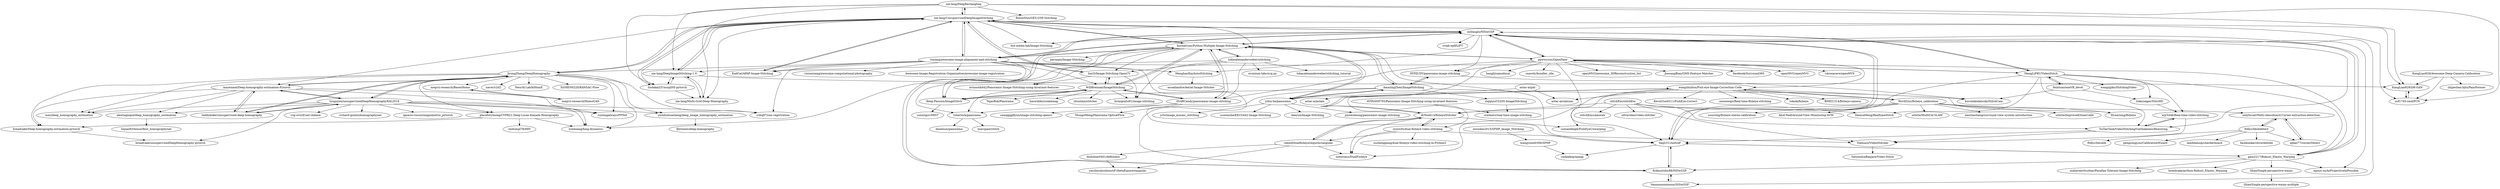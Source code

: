 digraph G {
"nie-lang/DeepRectangling" -> "nie-lang/UnsupervisedDeepImageStitching"
"nie-lang/DeepRectangling" -> "nie-lang/DeepImageStitching-1.0"
"nie-lang/DeepRectangling" -> "nie-lang/Multi-Grid-Deep-Homography"
"nie-lang/DeepRectangling" -> "KangLiao929/DR-GAN"
"nie-lang/DeepRectangling" -> "flowerDuo/GES-GSP-Stitching"
"nie-lang/DeepRectangling" -> "uof1745-cmd/PCN"
"nie-lang/DeepRectangling" -> "liudakai2/UnsupDIS-pytorch"
"lukasalexanderweber/stitching" -> "lukasalexanderweber/stitching_tutorial"
"lukasalexanderweber/stitching" -> "kushalvyas/Python-Multiple-Image-Stitching"
"lukasalexanderweber/stitching" -> "linrl3/Image-Stitching-OpenCV"
"lukasalexanderweber/stitching" -> "nie-lang/UnsupervisedDeepImageStitching"
"lukasalexanderweber/stitching" -> "SSARCandy/panoramas-image-stitching"
"lukasalexanderweber/stitching" -> "orsinium-labs/svg.py"
"lukasalexanderweber/stitching" -> "brianpinto91/image-stitching"
"lukasalexanderweber/stitching" -> "EadCat/APAP-Image-Stitching"
"felixtsao/oneVR_devel" -> "lukeyeager/StitcHD"
"felixtsao/oneVR_devel" -> "kuronekodaisuki/StitchCam"
"felixtsao/oneVR_devel" -> "MengLiPKU/VideoStitch"
"SSARCandy/panoramas-image-stitching" -> "WillBrennan/ImageStitching"
"SSARCandy/panoramas-image-stitching" -> "kushalvyas/Python-Multiple-Image-Stitching"
"SSARCandy/panoramas-image-stitching" -> "tsherlock/panorama"
"SSARCandy/panoramas-image-stitching" -> "MungoMeng/Panorama-OpticalFlow"
"SSARCandy/panoramas-image-stitching" -> "samggggflynn/image-stitching-opencv"
"nie-lang/UnsupervisedDeepImageStitching" -> "nie-lang/DeepImageStitching-1.0"
"nie-lang/UnsupervisedDeepImageStitching" -> "liudakai2/UnsupDIS-pytorch"
"nie-lang/UnsupervisedDeepImageStitching" -> "nie-lang/DeepRectangling"
"nie-lang/UnsupervisedDeepImageStitching" -> "nie-lang/Multi-Grid-Deep-Homography"
"nie-lang/UnsupervisedDeepImageStitching" -> "EadCat/APAP-Image-Stitching"
"nie-lang/UnsupervisedDeepImageStitching" -> "JirongZhang/DeepHomography"
"nie-lang/UnsupervisedDeepImageStitching" -> "KangLiao929/DR-GAN"
"nie-lang/UnsupervisedDeepImageStitching" -> "uof1745-cmd/PCN"
"nie-lang/UnsupervisedDeepImageStitching" -> "tzxiang/awesome-image-alignment-and-stitching"
"nie-lang/UnsupervisedDeepImageStitching" -> "dut-media-lab/Image-Stitching"
"nie-lang/UnsupervisedDeepImageStitching" -> "linrl3/Image-Stitching-OpenCV"
"nie-lang/UnsupervisedDeepImageStitching" -> "mazenmel/Deep-homography-estimation-Pytorch"
"nie-lang/UnsupervisedDeepImageStitching" -> "nothinglo/NISwGSP"
"nie-lang/UnsupervisedDeepImageStitching" -> "kushalvyas/Python-Multiple-Image-Stitching"
"AmazingZhen/ImageStitching" -> "ziqiguo/CS205-ImageStitching"
"AmazingZhen/ImageStitching" -> "HYPJUDY/panorama-image-stitching"
"AmazingZhen/ImageStitching" -> "yihui-he/panorama"
"AmazingZhen/ImageStitching" -> "Keep-Passion/ImageStitch"
"AmazingZhen/ImageStitching" -> "firdauslubis88/NISwGSP"
"AmazingZhen/ImageStitching" -> "kuronekodaisuki/StitchCam"
"AmazingZhen/ImageStitching" -> "kushalvyas/Python-Multiple-Image-Stitching"
"WillBrennan/ImageStitching" -> "kushalvyas/Python-Multiple-Image-Stitching"
"WillBrennan/ImageStitching" -> "SSARCandy/panoramas-image-stitching"
"WillBrennan/ImageStitching" -> "Keep-Passion/ImageStitch"
"WillBrennan/ImageStitching" -> "tsherlock/panorama"
"WillBrennan/ImageStitching" -> "linrl3/Image-Stitching-OpenCV"
"WillBrennan/ImageStitching" -> "cbuntain/stitcher"
"WillBrennan/ImageStitching" -> "TejasBob/Panorama"
"WillBrennan/ImageStitching" -> "brianpinto91/image-stitching"
"WillBrennan/ImageStitching" -> "hmoraldo/createmap"
"tsherlock/panorama" -> "marcpare/stitch"
"tsherlock/panorama" -> "danelson/panorama"
"linrl3/Image-Stitching-OpenCV" -> "avinashk442/Panoramic-Image-Stitching-using-invariant-features"
"linrl3/Image-Stitching-OpenCV" -> "nie-lang/UnsupervisedDeepImageStitching"
"linrl3/Image-Stitching-OpenCV" -> "WillBrennan/ImageStitching"
"linrl3/Image-Stitching-OpenCV" -> "brianpinto91/image-stitching"
"AVINASH793/Panoramic-Image-Stitching-using-invariant-features" -> "creimers/real-time-image-stitching"
"tynguyen/unsupervisedDeepHomographyRAL2018" -> "JirongZhang/DeepHomography"
"tynguyen/unsupervisedDeepHomographyRAL2018" -> "teddykoker/unsupervised-deep-homography"
"tynguyen/unsupervisedDeepHomographyRAL2018" -> "mazenmel/Deep-homography-estimation-Pytorch"
"tynguyen/unsupervisedDeepHomographyRAL2018" -> "alexhagiopol/deep_homography_estimation"
"tynguyen/unsupervisedDeepHomographyRAL2018" -> "ruizengalways/PFNet"
"tynguyen/unsupervisedDeepHomographyRAL2018" -> "yzhq97/cnn-registration" ["e"=1]
"tynguyen/unsupervisedDeepHomographyRAL2018" -> "yishiliuhuasheng/deep_image_homography_estimation"
"tynguyen/unsupervisedDeepHomographyRAL2018" -> "lcmhoang/hmg-dynamics"
"tynguyen/unsupervisedDeepHomographyRAL2018" -> "mez/deep_homography_estimation"
"tynguyen/unsupervisedDeepHomographyRAL2018" -> "breadcake/unsupervisedDeepHomography-pytorch"
"tynguyen/unsupervisedDeepHomographyRAL2018" -> "placeforyiming/CVPR21-Deep-Lucas-Kanade-Homography"
"tynguyen/unsupervisedDeepHomographyRAL2018" -> "vcg-uvic/lf-net-release" ["e"=1]
"tynguyen/unsupervisedDeepHomographyRAL2018" -> "richard-guinto/homographynet"
"tynguyen/unsupervisedDeepHomographyRAL2018" -> "ignacio-rocco/cnngeometric_pytorch" ["e"=1]
"MengLiPKU/VideoStitch" -> "YaqiLYU/AANAP"
"MengLiPKU/VideoStitch" -> "SuTanTank/VideoStitchingViaShakinessRemoving"
"MengLiPKU/VideoStitch" -> "nothinglo/NISwGSP"
"MengLiPKU/VideoStitch" -> "wjy5446/Real-time-video-stitching"
"MengLiPKU/VideoStitch" -> "felixtsao/oneVR_devel"
"MengLiPKU/VideoStitch" -> "wangzjpku/StitchingVideo"
"MengLiPKU/VideoStitch" -> "ppwwyyxx/OpenPano"
"MengLiPKU/VideoStitch" -> "gain2217/Robust_Elastic_Warping"
"MengLiPKU/VideoStitch" -> "lukeyeager/StitcHD"
"MengLiPKU/VideoStitch" -> "DanicaMeng/RealtimeStitch"
"tzxiang/awesome-image-alignment-and-stitching" -> "nie-lang/UnsupervisedDeepImageStitching"
"tzxiang/awesome-image-alignment-and-stitching" -> "EadCat/APAP-Image-Stitching"
"tzxiang/awesome-image-alignment-and-stitching" -> "visionxiang/awesome-computational-photography"
"tzxiang/awesome-image-alignment-and-stitching" -> "nothinglo/NISwGSP"
"tzxiang/awesome-image-alignment-and-stitching" -> "JirongZhang/DeepHomography"
"tzxiang/awesome-image-alignment-and-stitching" -> "kushalvyas/Python-Multiple-Image-Stitching"
"tzxiang/awesome-image-alignment-and-stitching" -> "YaqiLYU/AANAP"
"tzxiang/awesome-image-alignment-and-stitching" -> "Awesome-Image-Registration-Organization/awesome-image-registration" ["e"=1]
"tzxiang/awesome-image-alignment-and-stitching" -> "yzhq97/cnn-registration" ["e"=1]
"tzxiang/awesome-image-alignment-and-stitching" -> "lcmhoang/hmg-dynamics"
"tzxiang/awesome-image-alignment-and-stitching" -> "gain2217/Robust_Elastic_Warping"
"tzxiang/awesome-image-alignment-and-stitching" -> "Keep-Passion/ImageStitch"
"tzxiang/awesome-image-alignment-and-stitching" -> "MenghanXia/AutoStitching"
"tzxiang/awesome-image-alignment-and-stitching" -> "nie-lang/DeepImageStitching-1.0"
"tzxiang/awesome-image-alignment-and-stitching" -> "WillBrennan/ImageStitching"
"JirongZhang/DeepHomography" -> "tynguyen/unsupervisedDeepHomographyRAL2018"
"JirongZhang/DeepHomography" -> "teddykoker/unsupervised-deep-homography"
"JirongZhang/DeepHomography" -> "mazenmel/Deep-homography-estimation-Pytorch"
"JirongZhang/DeepHomography" -> "nie-lang/UnsupervisedDeepImageStitching"
"JirongZhang/DeepHomography" -> "lcmhoang/hmg-dynamics"
"JirongZhang/DeepHomography" -> "placeforyiming/CVPR21-Deep-Lucas-Kanade-Homography"
"JirongZhang/DeepHomography" -> "ruizengalways/PFNet"
"JirongZhang/DeepHomography" -> "NeurAI-Lab/biHomE"
"JirongZhang/DeepHomography" -> "megvii-research/BasesHomo"
"JirongZhang/DeepHomography" -> "mez/deep_homography_estimation"
"JirongZhang/DeepHomography" -> "XiSHEN0220/RANSAC-Flow" ["e"=1]
"JirongZhang/DeepHomography" -> "breadcake/Deep-homography-estimation-pytorch"
"JirongZhang/DeepHomography" -> "naver/r2d2" ["e"=1]
"JirongZhang/DeepHomography" -> "yishiliuhuasheng/deep_image_homography_estimation"
"JirongZhang/DeepHomography" -> "yzhq97/cnn-registration" ["e"=1]
"mazenmel/Deep-homography-estimation-Pytorch" -> "breadcake/Deep-homography-estimation-pytorch"
"mazenmel/Deep-homography-estimation-Pytorch" -> "tynguyen/unsupervisedDeepHomographyRAL2018"
"mazenmel/Deep-homography-estimation-Pytorch" -> "teddykoker/unsupervised-deep-homography"
"mazenmel/Deep-homography-estimation-Pytorch" -> "JirongZhang/DeepHomography"
"mazenmel/Deep-homography-estimation-Pytorch" -> "ruizengalways/PFNet"
"mazenmel/Deep-homography-estimation-Pytorch" -> "mez/deep_homography_estimation"
"mazenmel/Deep-homography-estimation-Pytorch" -> "alexhagiopol/deep_homography_estimation"
"mazenmel/Deep-homography-estimation-Pytorch" -> "lcmhoang/hmg-dynamics"
"HYPJUDY/panorama-image-stitching" -> "AmazingZhen/ImageStitching"
"HYPJUDY/panorama-image-stitching" -> "kuronekodaisuki/StitchCam"
"ppwwyyxx/OpenPano" -> "kushalvyas/Python-Multiple-Image-Stitching"
"ppwwyyxx/OpenPano" -> "nothinglo/NISwGSP"
"ppwwyyxx/OpenPano" -> "MengLiPKU/VideoStitch"
"ppwwyyxx/OpenPano" -> "HYPJUDY/panorama-image-stitching"
"ppwwyyxx/OpenPano" -> "JiawangBian/GMS-Feature-Matcher" ["e"=1]
"ppwwyyxx/OpenPano" -> "SSARCandy/panoramas-image-stitching"
"ppwwyyxx/OpenPano" -> "facebook/Surround360" ["e"=1]
"ppwwyyxx/OpenPano" -> "openMVG/openMVG" ["e"=1]
"ppwwyyxx/OpenPano" -> "cdcseacave/openMVS" ["e"=1]
"ppwwyyxx/OpenPano" -> "hengli/camodocal" ["e"=1]
"ppwwyyxx/OpenPano" -> "snavely/bundler_sfm" ["e"=1]
"ppwwyyxx/OpenPano" -> "wangzhizhou/Fish-eye-Image-Correction-Code"
"ppwwyyxx/OpenPano" -> "yihui-he/panorama"
"ppwwyyxx/OpenPano" -> "openMVG/awesome_3DReconstruction_list" ["e"=1]
"ppwwyyxx/OpenPano" -> "YaqiLYU/AANAP"
"placeforyiming/CVPR21-Deep-Lucas-Kanade-Homography" -> "lcmhoang/hmg-dynamics"
"placeforyiming/CVPR21-Deep-Lucas-Kanade-Homography" -> "imdumpl78/IHN"
"placeforyiming/CVPR21-Deep-Lucas-Kanade-Homography" -> "breadcake/Deep-homography-estimation-pytorch"
"nie-lang/DeepImageStitching-1.0" -> "nie-lang/UnsupervisedDeepImageStitching"
"nie-lang/DeepImageStitching-1.0" -> "nie-lang/Multi-Grid-Deep-Homography"
"nie-lang/DeepImageStitching-1.0" -> "liudakai2/UnsupDIS-pytorch"
"nie-lang/DeepImageStitching-1.0" -> "KangLiao929/DR-GAN"
"KangLiao929/Awesome-Deep-Camera-Calibration" -> "KangLiao929/DR-GAN"
"KangLiao929/Awesome-Deep-Camera-Calibration" -> "uof1745-cmd/PCN"
"KangLiao929/Awesome-Deep-Camera-Calibration" -> "zhijieshen-bjtu/PanoFormer" ["e"=1]
"KangLiao929/DR-GAN" -> "uof1745-cmd/PCN"
"uof1745-cmd/PCN" -> "KangLiao929/DR-GAN"
"WordZzzz/fisheye_calibration" -> "wangzhizhou/Fish-eye-Image-Correction-Code"
"WordZzzz/fisheye_calibration" -> "HLearning/fisheye" ["e"=1]
"WordZzzz/fisheye_calibration" -> "sourishg/fisheye-stereo-calibration" ["e"=1]
"WordZzzz/fisheye_calibration" -> "drNoob13/fisheyeStitcher"
"WordZzzz/fisheye_calibration" -> "Ahid-Naif/Around-View-Monitoring-AVM" ["e"=1]
"WordZzzz/fisheye_calibration" -> "urbste/MultiCol-SLAM" ["e"=1]
"WordZzzz/fisheye_calibration" -> "onlyliucat/Multi-chessboard-Corner-extraction-detection-"
"WordZzzz/fisheye_calibration" -> "neozhaoliang/surround-view-system-introduction" ["e"=1]
"WordZzzz/fisheye_calibration" -> "urbste/ImprovedOcamCalib" ["e"=1]
"SuTanTank/VideoStitchingViaShakinessRemoving" -> "Toemazz/VideoStitcher"
"SuTanTank/VideoStitchingViaShakinessRemoving" -> "wjy5446/Real-time-video-stitching"
"SuTanTank/VideoStitchingViaShakinessRemoving" -> "YaqiLYU/AANAP"
"YaqiLYU/AANAP" -> "gain2217/Robust_Elastic_Warping"
"YaqiLYU/AANAP" -> "nothinglo/NISwGSP"
"YaqiLYU/AANAP" -> "firdauslubis88/NISwGSP"
"YaqiLYU/AANAP" -> "cookiekop/aanap"
"alexhagiopol/deep_homography_estimation" -> "linjian93/tensorflow_homographynet"
"gain2217/Robust_Elastic_Warping" -> "YaqiLYU/AANAP"
"gain2217/Robust_Elastic_Warping" -> "nothinglo/NISwGSP"
"gain2217/Robust_Elastic_Warping" -> "mahaveer0suthar/Parallax-Tolerant-Image-Stitching"
"gain2217/Robust_Elastic_Warping" -> "firdauslubis88/NISwGSP"
"gain2217/Robust_Elastic_Warping" -> "tlliao/Single-perspective-warps"
"gain2217/Robust_Elastic_Warping" -> "egoist-sx/AsProjectiveAsPossible"
"gain2217/Robust_Elastic_Warping" -> "breadcake/python-Robust_Elastic_Warping"
"nothinglo/NISwGSP" -> "gain2217/Robust_Elastic_Warping"
"nothinglo/NISwGSP" -> "YaqiLYU/AANAP"
"nothinglo/NISwGSP" -> "firdauslubis88/NISwGSP"
"nothinglo/NISwGSP" -> "Yannnnnnnnnnnn/NISwGSP"
"nothinglo/NISwGSP" -> "MengLiPKU/VideoStitch"
"nothinglo/NISwGSP" -> "nie-lang/UnsupervisedDeepImageStitching"
"nothinglo/NISwGSP" -> "ppwwyyxx/OpenPano"
"nothinglo/NISwGSP" -> "dut-media-lab/Image-Stitching"
"nothinglo/NISwGSP" -> "egoist-sx/AsProjectiveAsPossible"
"nothinglo/NISwGSP" -> "SuTanTank/VideoStitchingViaShakinessRemoving"
"nothinglo/NISwGSP" -> "cvlab-epfl/LIFT" ["e"=1]
"nothinglo/NISwGSP" -> "tzxiang/awesome-image-alignment-and-stitching"
"nothinglo/NISwGSP" -> "HYPJUDY/panorama-image-stitching"
"nothinglo/NISwGSP" -> "kushalvyas/Python-Multiple-Image-Stitching"
"nothinglo/NISwGSP" -> "MenghanXia/AutoStitching"
"stitchEm/stitchEm" -> "stitchEm/camorah"
"stitchEm/stitchEm" -> "ultravideo/video-stitcher"
"stitchEm/stitchEm" -> "drNoob13/fisheyeStitcher"
"stitchEm/stitchEm" -> "Toemazz/VideoStitcher"
"stitchEm/stitchEm" -> "SuTanTank/VideoStitchingViaShakinessRemoving"
"stitchEm/stitchEm" -> "DanicaMeng/RealtimeStitch"
"wjy5446/Real-time-video-stitching" -> "SuTanTank/VideoStitchingViaShakinessRemoving"
"wjy5446/Real-time-video-stitching" -> "Toemazz/VideoStitcher"
"yishiliuhuasheng/deep_image_homography_estimation" -> "fjbriones/deep-homography"
"ziqiguo/CS205-ImageStitching" -> "creimers/real-time-image-stitching"
"kushalvyas/Python-Multiple-Image-Stitching" -> "WillBrennan/ImageStitching"
"kushalvyas/Python-Multiple-Image-Stitching" -> "SSARCandy/panoramas-image-stitching"
"kushalvyas/Python-Multiple-Image-Stitching" -> "Keep-Passion/ImageStitch"
"kushalvyas/Python-Multiple-Image-Stitching" -> "ppwwyyxx/OpenPano"
"kushalvyas/Python-Multiple-Image-Stitching" -> "tsherlock/panorama"
"kushalvyas/Python-Multiple-Image-Stitching" -> "nie-lang/UnsupervisedDeepImageStitching"
"kushalvyas/Python-Multiple-Image-Stitching" -> "yihui-he/panorama"
"kushalvyas/Python-Multiple-Image-Stitching" -> "linrl3/Image-Stitching-OpenCV"
"kushalvyas/Python-Multiple-Image-Stitching" -> "AmazingZhen/ImageStitching"
"kushalvyas/Python-Multiple-Image-Stitching" -> "tzxiang/awesome-image-alignment-and-stitching"
"kushalvyas/Python-Multiple-Image-Stitching" -> "nothinglo/NISwGSP"
"kushalvyas/Python-Multiple-Image-Stitching" -> "lukasalexanderweber/stitching"
"kushalvyas/Python-Multiple-Image-Stitching" -> "avinashk442/Panoramic-Image-Stitching-using-invariant-features"
"kushalvyas/Python-Multiple-Image-Stitching" -> "YaqiLYU/AANAP"
"kushalvyas/Python-Multiple-Image-Stitching" -> "pavanpn/Image-Stitching"
"Yannnnnnnnnnnn/NISwGSP" -> "firdauslubis88/NISwGSP"
"firdauslubis88/NISwGSP" -> "nothinglo/NISwGSP"
"firdauslubis88/NISwGSP" -> "YaqiLYU/AANAP"
"firdauslubis88/NISwGSP" -> "Yannnnnnnnnnnn/NISwGSP"
"Keep-Passion/ImageStitch" -> "usnistgov/MIST"
"Keep-Passion/ImageStitch" -> "WillBrennan/ImageStitching"
"raboof/dualfisheye2equirectangular" -> "ooterness/DualFisheye"
"raboof/dualfisheye2equirectangular" -> "dinhnhat0401/defisheye"
"raboof/dualfisheye2equirectangular" -> "drNoob13/fisheyeStitcher"
"raboof/dualfisheye2equirectangular" -> "yasuhirohoshino/oF-thetaEquirectangular"
"cynricfu/dual-fisheye-video-stitching" -> "drNoob13/fisheyeStitcher"
"cynricfu/dual-fisheye-video-stitching" -> "ooterness/DualFisheye"
"cynricfu/dual-fisheye-video-stitching" -> "Toemazz/VideoStitcher"
"cynricfu/dual-fisheye-video-stitching" -> "suzhengpeng/dual-fisheye-video-stitching-in-Python3"
"cynricfu/dual-fisheye-video-stitching" -> "raboof/dualfisheye2equirectangular"
"EadCat/APAP-Image-Stitching" -> "nie-lang/UnsupervisedDeepImageStitching"
"drNoob13/fisheyeStitcher" -> "cynricfu/dual-fisheye-video-stitching"
"drNoob13/fisheyeStitcher" -> "ooterness/DualFisheye"
"drNoob13/fisheyeStitcher" -> "raboof/dualfisheye2equirectangular"
"drNoob13/fisheyeStitcher" -> "wangzhizhou/Fish-eye-Image-Correction-Code"
"drNoob13/fisheyeStitcher" -> "sumandeepb/FishEyeUnwarping"
"ftdlyc/libcbdetect" -> "ftdlyc/libcalib"
"ftdlyc/libcbdetect" -> "onlyliucat/Multi-chessboard-Corner-extraction-detection-"
"ftdlyc/libcbdetect" -> "pengsongyou/CalibrationWizard" ["e"=1]
"ftdlyc/libcbdetect" -> "qibao77/cornerDetect"
"ftdlyc/libcbdetect" -> "lambdaloop/checkerboard"
"ftdlyc/libcbdetect" -> "facebookarchive/deltille"
"wangzhizhou/Fish-eye-Image-Correction-Code" -> "WordZzzz/fisheye_calibration"
"wangzhizhou/Fish-eye-Image-Correction-Code" -> "ooterness/DualFisheye"
"wangzhizhou/Fish-eye-Image-Correction-Code" -> "drNoob13/fisheyeStitcher"
"wangzhizhou/Fish-eye-Image-Correction-Code" -> "KevinGuo0211/FishEye-Correct"
"wangzhizhou/Fish-eye-Image-Correction-Code" -> "sumandeepb/FishEyeUnwarping"
"wangzhizhou/Fish-eye-Image-Correction-Code" -> "cynricfu/dual-fisheye-video-stitching"
"wangzhizhou/Fish-eye-Image-Correction-Code" -> "HLearning/fisheye" ["e"=1]
"wangzhizhou/Fish-eye-Image-Correction-Code" -> "astar-ai/calicam"
"wangzhizhou/Fish-eye-Image-Correction-Code" -> "ooooooops/Real-time-fisheye-stitching"
"wangzhizhou/Fish-eye-Image-Correction-Code" -> "tokoik/fisheye"
"wangzhizhou/Fish-eye-Image-Correction-Code" -> "BMEI1314/fisheye-camera"
"yihui-he/panorama" -> "daeyun/Image-Stitching"
"yihui-he/panorama" -> "joyeecheung/panoramic-image-stitching"
"yihui-he/panorama" -> "AmazingZhen/ImageStitching"
"yihui-he/panorama" -> "yrlu/image_mosaic_stitching"
"yihui-he/panorama" -> "kushalvyas/Python-Multiple-Image-Stitching"
"yihui-he/panorama" -> "xuwenzhe/EECS442-Image-Stitching"
"onlyliucat/Multi-chessboard-Corner-extraction-detection-" -> "qibao77/cornerDetect"
"onlyliucat/Multi-chessboard-Corner-extraction-detection-" -> "ftdlyc/libcbdetect"
"nie-lang/Multi-Grid-Deep-Homography" -> "nie-lang/DeepImageStitching-1.0"
"astar-ai/pdi" -> "astar-ai/aslam"
"astar-ai/pdi" -> "astar-ai/calicam"
"qibao77/cornerDetect" -> "onlyliucat/Multi-chessboard-Corner-extraction-detection-"
"breadcake/Deep-homography-estimation-pytorch" -> "breadcake/unsupervisedDeepHomography-pytorch"
"teddykoker/unsupervised-deep-homography" -> "JirongZhang/DeepHomography"
"teddykoker/unsupervised-deep-homography" -> "tynguyen/unsupervisedDeepHomographyRAL2018"
"teddykoker/unsupervised-deep-homography" -> "mazenmel/Deep-homography-estimation-Pytorch"
"Toemazz/VideoStitcher" -> "SatyendraBanjare/Video-Stitch"
"dinhnhat0401/defisheye" -> "yasuhirohoshino/oF-thetaEquirectangular"
"lukeyeager/StitcHD" -> "wjy5446/Real-time-video-stitching"
"megvii-research/BasesHomo" -> "megvii-research/HomoGAN"
"missdan2015/SPHP_Image_Stitching" -> "wangyiwei0306/SPHP"
"MenghanXia/AutoStitching" -> "assadiandre/Aerial-Image-Stitcher"
"liudakai2/UnsupDIS-pytorch" -> "nie-lang/DeepImageStitching-1.0"
"liudakai2/UnsupDIS-pytorch" -> "nie-lang/UnsupervisedDeepImageStitching"
"liudakai2/UnsupDIS-pytorch" -> "nie-lang/Multi-Grid-Deep-Homography"
"tlliao/Single-perspective-warps" -> "tlliao/Single-perspective-warps-multiple"
"megvii-research/HomoGAN" -> "megvii-research/BasesHomo"
"wangyiwei0306/SPHP" -> "cookiekop/aanap"
"nie-lang/DeepRectangling" ["l"="31.501,43.912"]
"nie-lang/UnsupervisedDeepImageStitching" ["l"="31.483,43.938"]
"nie-lang/DeepImageStitching-1.0" ["l"="31.49,43.926"]
"nie-lang/Multi-Grid-Deep-Homography" ["l"="31.502,43.922"]
"KangLiao929/DR-GAN" ["l"="31.485,43.908"]
"flowerDuo/GES-GSP-Stitching" ["l"="31.522,43.894"]
"uof1745-cmd/PCN" ["l"="31.493,43.899"]
"liudakai2/UnsupDIS-pytorch" ["l"="31.478,43.921"]
"lukasalexanderweber/stitching" ["l"="31.446,43.973"]
"lukasalexanderweber/stitching_tutorial" ["l"="31.41,43.967"]
"kushalvyas/Python-Multiple-Image-Stitching" ["l"="31.5,43.984"]
"linrl3/Image-Stitching-OpenCV" ["l"="31.469,43.963"]
"SSARCandy/panoramas-image-stitching" ["l"="31.482,44.006"]
"orsinium-labs/svg.py" ["l"="31.391,43.98"]
"brianpinto91/image-stitching" ["l"="31.445,43.96"]
"EadCat/APAP-Image-Stitching" ["l"="31.462,43.947"]
"felixtsao/oneVR_devel" ["l"="31.613,43.969"]
"lukeyeager/StitcHD" ["l"="31.635,43.98"]
"kuronekodaisuki/StitchCam" ["l"="31.578,43.975"]
"MengLiPKU/VideoStitch" ["l"="31.588,43.985"]
"WillBrennan/ImageStitching" ["l"="31.467,43.985"]
"tsherlock/panorama" ["l"="31.455,44.012"]
"MungoMeng/Panorama-OpticalFlow" ["l"="31.454,44.031"]
"samggggflynn/image-stitching-opencv" ["l"="31.473,44.036"]
"JirongZhang/DeepHomography" ["l"="31.446,43.905"]
"tzxiang/awesome-image-alignment-and-stitching" ["l"="31.501,43.952"]
"dut-media-lab/Image-Stitching" ["l"="31.52,43.947"]
"mazenmel/Deep-homography-estimation-Pytorch" ["l"="31.427,43.905"]
"nothinglo/NISwGSP" ["l"="31.54,43.968"]
"AmazingZhen/ImageStitching" ["l"="31.534,43.992"]
"ziqiguo/CS205-ImageStitching" ["l"="31.595,44.014"]
"HYPJUDY/panorama-image-stitching" ["l"="31.56,43.99"]
"yihui-he/panorama" ["l"="31.517,44.017"]
"Keep-Passion/ImageStitch" ["l"="31.504,43.969"]
"firdauslubis88/NISwGSP" ["l"="31.56,43.969"]
"cbuntain/stitcher" ["l"="31.421,44.004"]
"TejasBob/Panorama" ["l"="31.441,43.999"]
"hmoraldo/createmap" ["l"="31.425,43.989"]
"marcpare/stitch" ["l"="31.429,44.035"]
"danelson/panorama" ["l"="31.429,44.023"]
"avinashk442/Panoramic-Image-Stitching-using-invariant-features" ["l"="31.481,43.973"]
"AVINASH793/Panoramic-Image-Stitching-using-invariant-features" ["l"="31.683,44"]
"creimers/real-time-image-stitching" ["l"="31.647,44.006"]
"tynguyen/unsupervisedDeepHomographyRAL2018" ["l"="31.413,43.894"]
"teddykoker/unsupervised-deep-homography" ["l"="31.431,43.894"]
"alexhagiopol/deep_homography_estimation" ["l"="31.395,43.88"]
"ruizengalways/PFNet" ["l"="31.423,43.885"]
"yzhq97/cnn-registration" ["l"="29.5,36.742"]
"yishiliuhuasheng/deep_image_homography_estimation" ["l"="31.437,43.876"]
"lcmhoang/hmg-dynamics" ["l"="31.439,43.921"]
"mez/deep_homography_estimation" ["l"="31.442,43.888"]
"breadcake/unsupervisedDeepHomography-pytorch" ["l"="31.387,43.899"]
"placeforyiming/CVPR21-Deep-Lucas-Kanade-Homography" ["l"="31.406,43.918"]
"vcg-uvic/lf-net-release" ["l"="32.555,42.253"]
"richard-guinto/homographynet" ["l"="31.376,43.887"]
"ignacio-rocco/cnngeometric_pytorch" ["l"="32.458,42.184"]
"YaqiLYU/AANAP" ["l"="31.552,43.979"]
"SuTanTank/VideoStitchingViaShakinessRemoving" ["l"="31.596,44.001"]
"wjy5446/Real-time-video-stitching" ["l"="31.62,44"]
"wangzjpku/StitchingVideo" ["l"="31.613,43.985"]
"ppwwyyxx/OpenPano" ["l"="31.55,44.008"]
"gain2217/Robust_Elastic_Warping" ["l"="31.562,43.955"]
"DanicaMeng/RealtimeStitch" ["l"="31.617,44.014"]
"visionxiang/awesome-computational-photography" ["l"="31.51,43.934"]
"Awesome-Image-Registration-Organization/awesome-image-registration" ["l"="29.472,36.714"]
"MenghanXia/AutoStitching" ["l"="31.538,43.942"]
"NeurAI-Lab/biHomE" ["l"="31.462,43.885"]
"megvii-research/BasesHomo" ["l"="31.43,43.866"]
"XiSHEN0220/RANSAC-Flow" ["l"="32.484,42.249"]
"breadcake/Deep-homography-estimation-pytorch" ["l"="31.407,43.907"]
"naver/r2d2" ["l"="32.518,42.281"]
"JiawangBian/GMS-Feature-Matcher" ["l"="30.446,43.045"]
"facebook/Surround360" ["l"="-11.081,40.711"]
"openMVG/openMVG" ["l"="30.285,42.945"]
"cdcseacave/openMVS" ["l"="30.281,42.922"]
"hengli/camodocal" ["l"="30.451,43.089"]
"snavely/bundler_sfm" ["l"="30.312,42.924"]
"wangzhizhou/Fish-eye-Image-Correction-Code" ["l"="31.661,44.075"]
"openMVG/awesome_3DReconstruction_list" ["l"="30.301,42.964"]
"imdumpl78/IHN" ["l"="31.372,43.921"]
"KangLiao929/Awesome-Deep-Camera-Calibration" ["l"="31.498,43.88"]
"zhijieshen-bjtu/PanoFormer" ["l"="22.846,-25.039"]
"WordZzzz/fisheye_calibration" ["l"="31.671,44.106"]
"HLearning/fisheye" ["l"="-35.077,-17.32"]
"sourishg/fisheye-stereo-calibration" ["l"="32.227,43.162"]
"drNoob13/fisheyeStitcher" ["l"="31.64,44.08"]
"Ahid-Naif/Around-View-Monitoring-AVM" ["l"="30.728,43.983"]
"urbste/MultiCol-SLAM" ["l"="30.547,43.066"]
"onlyliucat/Multi-chessboard-Corner-extraction-detection-" ["l"="31.699,44.147"]
"neozhaoliang/surround-view-system-introduction" ["l"="30.712,44.019"]
"urbste/ImprovedOcamCalib" ["l"="30.636,43.012"]
"Toemazz/VideoStitcher" ["l"="31.62,44.028"]
"cookiekop/aanap" ["l"="31.572,44.011"]
"linjian93/tensorflow_homographynet" ["l"="31.374,43.863"]
"mahaveer0suthar/Parallax-Tolerant-Image-Stitching" ["l"="31.592,43.945"]
"tlliao/Single-perspective-warps" ["l"="31.596,43.931"]
"egoist-sx/AsProjectiveAsPossible" ["l"="31.561,43.942"]
"breadcake/python-Robust_Elastic_Warping" ["l"="31.578,43.932"]
"Yannnnnnnnnnnn/NISwGSP" ["l"="31.577,43.96"]
"cvlab-epfl/LIFT" ["l"="32.609,42.258"]
"stitchEm/stitchEm" ["l"="31.633,44.038"]
"stitchEm/camorah" ["l"="31.653,44.045"]
"ultravideo/video-stitcher" ["l"="31.667,44.035"]
"fjbriones/deep-homography" ["l"="31.446,43.859"]
"pavanpn/Image-Stitching" ["l"="31.469,43.999"]
"usnistgov/MIST" ["l"="31.529,43.929"]
"raboof/dualfisheye2equirectangular" ["l"="31.621,44.097"]
"ooterness/DualFisheye" ["l"="31.641,44.093"]
"dinhnhat0401/defisheye" ["l"="31.616,44.121"]
"yasuhirohoshino/oF-thetaEquirectangular" ["l"="31.604,44.111"]
"cynricfu/dual-fisheye-video-stitching" ["l"="31.625,44.072"]
"suzhengpeng/dual-fisheye-video-stitching-in-Python3" ["l"="31.607,44.078"]
"sumandeepb/FishEyeUnwarping" ["l"="31.651,44.064"]
"ftdlyc/libcbdetect" ["l"="31.716,44.167"]
"ftdlyc/libcalib" ["l"="31.714,44.188"]
"pengsongyou/CalibrationWizard" ["l"="30.642,42.948"]
"qibao77/cornerDetect" ["l"="31.695,44.162"]
"lambdaloop/checkerboard" ["l"="31.738,44.182"]
"facebookarchive/deltille" ["l"="31.74,44.166"]
"KevinGuo0211/FishEye-Correct" ["l"="31.676,44.089"]
"astar-ai/calicam" ["l"="31.723,44.081"]
"ooooooops/Real-time-fisheye-stitching" ["l"="31.687,44.074"]
"tokoik/fisheye" ["l"="31.694,44.086"]
"BMEI1314/fisheye-camera" ["l"="31.687,44.062"]
"daeyun/Image-Stitching" ["l"="31.53,44.045"]
"joyeecheung/panoramic-image-stitching" ["l"="31.498,44.034"]
"yrlu/image_mosaic_stitching" ["l"="31.505,44.05"]
"xuwenzhe/EECS442-Image-Stitching" ["l"="31.517,44.037"]
"astar-ai/pdi" ["l"="31.764,44.087"]
"astar-ai/aslam" ["l"="31.79,44.09"]
"SatyendraBanjare/Video-Stitch" ["l"="31.645,44.024"]
"megvii-research/HomoGAN" ["l"="31.423,43.849"]
"missdan2015/SPHP_Image_Stitching" ["l"="31.573,44.052"]
"wangyiwei0306/SPHP" ["l"="31.574,44.035"]
"assadiandre/Aerial-Image-Stitcher" ["l"="31.554,43.921"]
"tlliao/Single-perspective-warps-multiple" ["l"="31.612,43.92"]
}